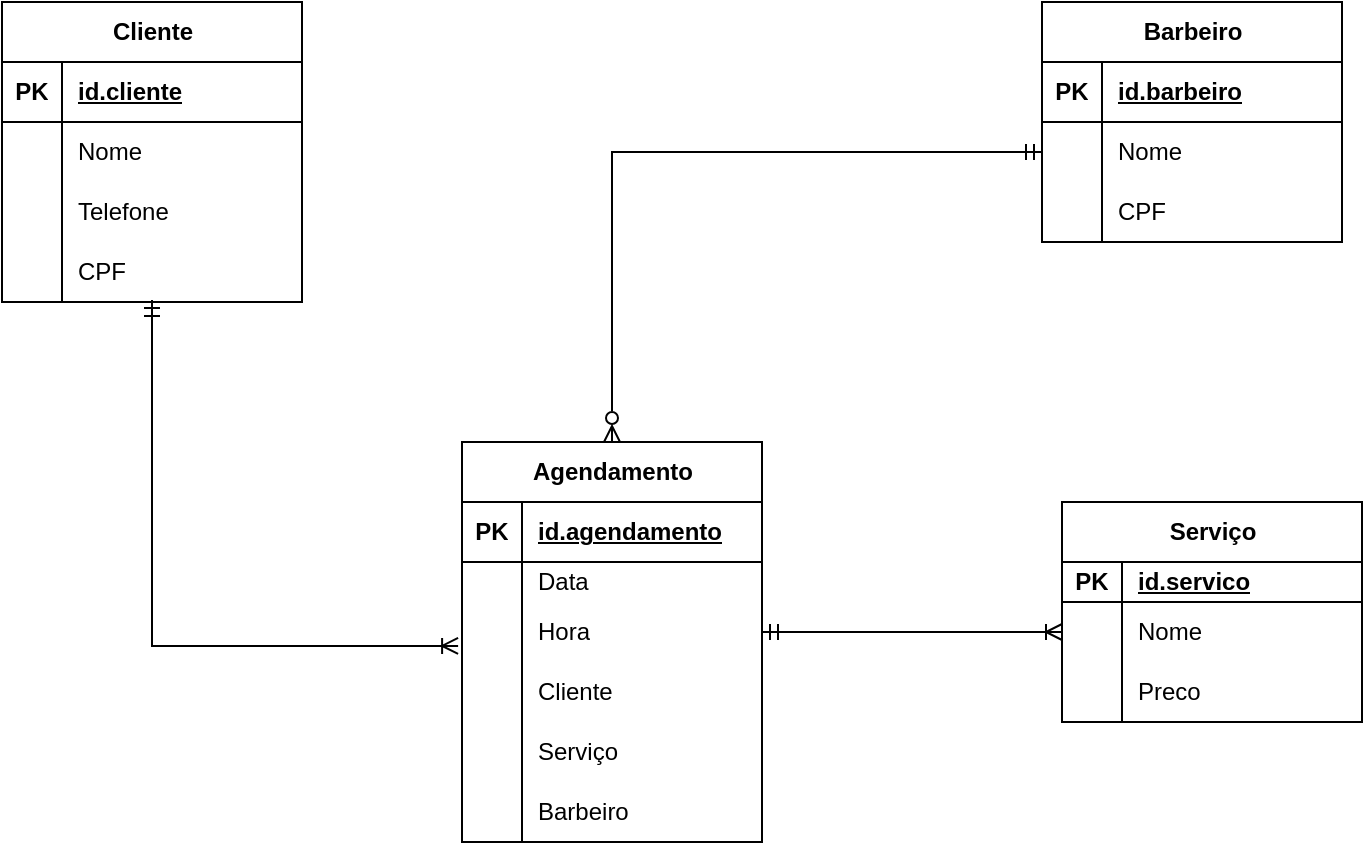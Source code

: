 <mxfile version="24.6.4" type="device">
  <diagram name="Página-1" id="MGjj47t0m8oYo05V6jPv">
    <mxGraphModel dx="880" dy="460" grid="1" gridSize="10" guides="1" tooltips="1" connect="1" arrows="1" fold="1" page="1" pageScale="1" pageWidth="827" pageHeight="1169" math="0" shadow="0">
      <root>
        <mxCell id="0" />
        <mxCell id="1" parent="0" />
        <mxCell id="Vk87ZS3GmAPDUpoL0l1B-36" value="Cliente" style="shape=table;startSize=30;container=1;collapsible=1;childLayout=tableLayout;fixedRows=1;rowLines=0;fontStyle=1;align=center;resizeLast=1;html=1;" vertex="1" parent="1">
          <mxGeometry x="80" y="80" width="150" height="150" as="geometry" />
        </mxCell>
        <mxCell id="Vk87ZS3GmAPDUpoL0l1B-37" value="" style="shape=tableRow;horizontal=0;startSize=0;swimlaneHead=0;swimlaneBody=0;fillColor=none;collapsible=0;dropTarget=0;points=[[0,0.5],[1,0.5]];portConstraint=eastwest;top=0;left=0;right=0;bottom=1;" vertex="1" parent="Vk87ZS3GmAPDUpoL0l1B-36">
          <mxGeometry y="30" width="150" height="30" as="geometry" />
        </mxCell>
        <mxCell id="Vk87ZS3GmAPDUpoL0l1B-38" value="PK" style="shape=partialRectangle;connectable=0;fillColor=none;top=0;left=0;bottom=0;right=0;fontStyle=1;overflow=hidden;whiteSpace=wrap;html=1;" vertex="1" parent="Vk87ZS3GmAPDUpoL0l1B-37">
          <mxGeometry width="30" height="30" as="geometry">
            <mxRectangle width="30" height="30" as="alternateBounds" />
          </mxGeometry>
        </mxCell>
        <mxCell id="Vk87ZS3GmAPDUpoL0l1B-39" value="id.cliente" style="shape=partialRectangle;connectable=0;fillColor=none;top=0;left=0;bottom=0;right=0;align=left;spacingLeft=6;fontStyle=5;overflow=hidden;whiteSpace=wrap;html=1;" vertex="1" parent="Vk87ZS3GmAPDUpoL0l1B-37">
          <mxGeometry x="30" width="120" height="30" as="geometry">
            <mxRectangle width="120" height="30" as="alternateBounds" />
          </mxGeometry>
        </mxCell>
        <mxCell id="Vk87ZS3GmAPDUpoL0l1B-40" value="" style="shape=tableRow;horizontal=0;startSize=0;swimlaneHead=0;swimlaneBody=0;fillColor=none;collapsible=0;dropTarget=0;points=[[0,0.5],[1,0.5]];portConstraint=eastwest;top=0;left=0;right=0;bottom=0;" vertex="1" parent="Vk87ZS3GmAPDUpoL0l1B-36">
          <mxGeometry y="60" width="150" height="30" as="geometry" />
        </mxCell>
        <mxCell id="Vk87ZS3GmAPDUpoL0l1B-41" value="" style="shape=partialRectangle;connectable=0;fillColor=none;top=0;left=0;bottom=0;right=0;editable=1;overflow=hidden;whiteSpace=wrap;html=1;" vertex="1" parent="Vk87ZS3GmAPDUpoL0l1B-40">
          <mxGeometry width="30" height="30" as="geometry">
            <mxRectangle width="30" height="30" as="alternateBounds" />
          </mxGeometry>
        </mxCell>
        <mxCell id="Vk87ZS3GmAPDUpoL0l1B-42" value="Nome" style="shape=partialRectangle;connectable=0;fillColor=none;top=0;left=0;bottom=0;right=0;align=left;spacingLeft=6;overflow=hidden;whiteSpace=wrap;html=1;" vertex="1" parent="Vk87ZS3GmAPDUpoL0l1B-40">
          <mxGeometry x="30" width="120" height="30" as="geometry">
            <mxRectangle width="120" height="30" as="alternateBounds" />
          </mxGeometry>
        </mxCell>
        <mxCell id="Vk87ZS3GmAPDUpoL0l1B-43" value="" style="shape=tableRow;horizontal=0;startSize=0;swimlaneHead=0;swimlaneBody=0;fillColor=none;collapsible=0;dropTarget=0;points=[[0,0.5],[1,0.5]];portConstraint=eastwest;top=0;left=0;right=0;bottom=0;" vertex="1" parent="Vk87ZS3GmAPDUpoL0l1B-36">
          <mxGeometry y="90" width="150" height="30" as="geometry" />
        </mxCell>
        <mxCell id="Vk87ZS3GmAPDUpoL0l1B-44" value="" style="shape=partialRectangle;connectable=0;fillColor=none;top=0;left=0;bottom=0;right=0;editable=1;overflow=hidden;whiteSpace=wrap;html=1;" vertex="1" parent="Vk87ZS3GmAPDUpoL0l1B-43">
          <mxGeometry width="30" height="30" as="geometry">
            <mxRectangle width="30" height="30" as="alternateBounds" />
          </mxGeometry>
        </mxCell>
        <mxCell id="Vk87ZS3GmAPDUpoL0l1B-45" value="Telefone" style="shape=partialRectangle;connectable=0;fillColor=none;top=0;left=0;bottom=0;right=0;align=left;spacingLeft=6;overflow=hidden;whiteSpace=wrap;html=1;" vertex="1" parent="Vk87ZS3GmAPDUpoL0l1B-43">
          <mxGeometry x="30" width="120" height="30" as="geometry">
            <mxRectangle width="120" height="30" as="alternateBounds" />
          </mxGeometry>
        </mxCell>
        <mxCell id="Vk87ZS3GmAPDUpoL0l1B-61" value="" style="shape=tableRow;horizontal=0;startSize=0;swimlaneHead=0;swimlaneBody=0;fillColor=none;collapsible=0;dropTarget=0;points=[[0,0.5],[1,0.5]];portConstraint=eastwest;top=0;left=0;right=0;bottom=0;" vertex="1" parent="Vk87ZS3GmAPDUpoL0l1B-36">
          <mxGeometry y="120" width="150" height="30" as="geometry" />
        </mxCell>
        <mxCell id="Vk87ZS3GmAPDUpoL0l1B-62" value="" style="shape=partialRectangle;connectable=0;fillColor=none;top=0;left=0;bottom=0;right=0;editable=1;overflow=hidden;whiteSpace=wrap;html=1;" vertex="1" parent="Vk87ZS3GmAPDUpoL0l1B-61">
          <mxGeometry width="30" height="30" as="geometry">
            <mxRectangle width="30" height="30" as="alternateBounds" />
          </mxGeometry>
        </mxCell>
        <mxCell id="Vk87ZS3GmAPDUpoL0l1B-63" value="CPF" style="shape=partialRectangle;connectable=0;fillColor=none;top=0;left=0;bottom=0;right=0;align=left;spacingLeft=6;overflow=hidden;whiteSpace=wrap;html=1;" vertex="1" parent="Vk87ZS3GmAPDUpoL0l1B-61">
          <mxGeometry x="30" width="120" height="30" as="geometry">
            <mxRectangle width="120" height="30" as="alternateBounds" />
          </mxGeometry>
        </mxCell>
        <mxCell id="Vk87ZS3GmAPDUpoL0l1B-51" value="Barbeiro" style="shape=table;startSize=30;container=1;collapsible=1;childLayout=tableLayout;fixedRows=1;rowLines=0;fontStyle=1;align=center;resizeLast=1;html=1;" vertex="1" parent="1">
          <mxGeometry x="600" y="80" width="150" height="120" as="geometry" />
        </mxCell>
        <mxCell id="Vk87ZS3GmAPDUpoL0l1B-52" value="" style="shape=tableRow;horizontal=0;startSize=0;swimlaneHead=0;swimlaneBody=0;fillColor=none;collapsible=0;dropTarget=0;points=[[0,0.5],[1,0.5]];portConstraint=eastwest;top=0;left=0;right=0;bottom=1;" vertex="1" parent="Vk87ZS3GmAPDUpoL0l1B-51">
          <mxGeometry y="30" width="150" height="30" as="geometry" />
        </mxCell>
        <mxCell id="Vk87ZS3GmAPDUpoL0l1B-53" value="PK" style="shape=partialRectangle;connectable=0;fillColor=none;top=0;left=0;bottom=0;right=0;fontStyle=1;overflow=hidden;whiteSpace=wrap;html=1;" vertex="1" parent="Vk87ZS3GmAPDUpoL0l1B-52">
          <mxGeometry width="30" height="30" as="geometry">
            <mxRectangle width="30" height="30" as="alternateBounds" />
          </mxGeometry>
        </mxCell>
        <mxCell id="Vk87ZS3GmAPDUpoL0l1B-54" value="id.barbeiro" style="shape=partialRectangle;connectable=0;fillColor=none;top=0;left=0;bottom=0;right=0;align=left;spacingLeft=6;fontStyle=5;overflow=hidden;whiteSpace=wrap;html=1;" vertex="1" parent="Vk87ZS3GmAPDUpoL0l1B-52">
          <mxGeometry x="30" width="120" height="30" as="geometry">
            <mxRectangle width="120" height="30" as="alternateBounds" />
          </mxGeometry>
        </mxCell>
        <mxCell id="Vk87ZS3GmAPDUpoL0l1B-55" value="" style="shape=tableRow;horizontal=0;startSize=0;swimlaneHead=0;swimlaneBody=0;fillColor=none;collapsible=0;dropTarget=0;points=[[0,0.5],[1,0.5]];portConstraint=eastwest;top=0;left=0;right=0;bottom=0;" vertex="1" parent="Vk87ZS3GmAPDUpoL0l1B-51">
          <mxGeometry y="60" width="150" height="30" as="geometry" />
        </mxCell>
        <mxCell id="Vk87ZS3GmAPDUpoL0l1B-56" value="" style="shape=partialRectangle;connectable=0;fillColor=none;top=0;left=0;bottom=0;right=0;editable=1;overflow=hidden;whiteSpace=wrap;html=1;" vertex="1" parent="Vk87ZS3GmAPDUpoL0l1B-55">
          <mxGeometry width="30" height="30" as="geometry">
            <mxRectangle width="30" height="30" as="alternateBounds" />
          </mxGeometry>
        </mxCell>
        <mxCell id="Vk87ZS3GmAPDUpoL0l1B-57" value="Nome" style="shape=partialRectangle;connectable=0;fillColor=none;top=0;left=0;bottom=0;right=0;align=left;spacingLeft=6;overflow=hidden;whiteSpace=wrap;html=1;" vertex="1" parent="Vk87ZS3GmAPDUpoL0l1B-55">
          <mxGeometry x="30" width="120" height="30" as="geometry">
            <mxRectangle width="120" height="30" as="alternateBounds" />
          </mxGeometry>
        </mxCell>
        <mxCell id="Vk87ZS3GmAPDUpoL0l1B-58" value="" style="shape=tableRow;horizontal=0;startSize=0;swimlaneHead=0;swimlaneBody=0;fillColor=none;collapsible=0;dropTarget=0;points=[[0,0.5],[1,0.5]];portConstraint=eastwest;top=0;left=0;right=0;bottom=0;" vertex="1" parent="Vk87ZS3GmAPDUpoL0l1B-51">
          <mxGeometry y="90" width="150" height="30" as="geometry" />
        </mxCell>
        <mxCell id="Vk87ZS3GmAPDUpoL0l1B-59" value="" style="shape=partialRectangle;connectable=0;fillColor=none;top=0;left=0;bottom=0;right=0;editable=1;overflow=hidden;whiteSpace=wrap;html=1;" vertex="1" parent="Vk87ZS3GmAPDUpoL0l1B-58">
          <mxGeometry width="30" height="30" as="geometry">
            <mxRectangle width="30" height="30" as="alternateBounds" />
          </mxGeometry>
        </mxCell>
        <mxCell id="Vk87ZS3GmAPDUpoL0l1B-60" value="CPF" style="shape=partialRectangle;connectable=0;fillColor=none;top=0;left=0;bottom=0;right=0;align=left;spacingLeft=6;overflow=hidden;whiteSpace=wrap;html=1;" vertex="1" parent="Vk87ZS3GmAPDUpoL0l1B-58">
          <mxGeometry x="30" width="120" height="30" as="geometry">
            <mxRectangle width="120" height="30" as="alternateBounds" />
          </mxGeometry>
        </mxCell>
        <mxCell id="Vk87ZS3GmAPDUpoL0l1B-64" value="Serviço" style="shape=table;startSize=30;container=1;collapsible=1;childLayout=tableLayout;fixedRows=1;rowLines=0;fontStyle=1;align=center;resizeLast=1;html=1;" vertex="1" parent="1">
          <mxGeometry x="610" y="330" width="150" height="110" as="geometry" />
        </mxCell>
        <mxCell id="Vk87ZS3GmAPDUpoL0l1B-65" value="" style="shape=tableRow;horizontal=0;startSize=0;swimlaneHead=0;swimlaneBody=0;fillColor=none;collapsible=0;dropTarget=0;points=[[0,0.5],[1,0.5]];portConstraint=eastwest;top=0;left=0;right=0;bottom=1;" vertex="1" parent="Vk87ZS3GmAPDUpoL0l1B-64">
          <mxGeometry y="30" width="150" height="20" as="geometry" />
        </mxCell>
        <mxCell id="Vk87ZS3GmAPDUpoL0l1B-66" value="PK" style="shape=partialRectangle;connectable=0;fillColor=none;top=0;left=0;bottom=0;right=0;fontStyle=1;overflow=hidden;whiteSpace=wrap;html=1;" vertex="1" parent="Vk87ZS3GmAPDUpoL0l1B-65">
          <mxGeometry width="30" height="20" as="geometry">
            <mxRectangle width="30" height="20" as="alternateBounds" />
          </mxGeometry>
        </mxCell>
        <mxCell id="Vk87ZS3GmAPDUpoL0l1B-67" value="id.servico" style="shape=partialRectangle;connectable=0;fillColor=none;top=0;left=0;bottom=0;right=0;align=left;spacingLeft=6;fontStyle=5;overflow=hidden;whiteSpace=wrap;html=1;" vertex="1" parent="Vk87ZS3GmAPDUpoL0l1B-65">
          <mxGeometry x="30" width="120" height="20" as="geometry">
            <mxRectangle width="120" height="20" as="alternateBounds" />
          </mxGeometry>
        </mxCell>
        <mxCell id="Vk87ZS3GmAPDUpoL0l1B-68" value="" style="shape=tableRow;horizontal=0;startSize=0;swimlaneHead=0;swimlaneBody=0;fillColor=none;collapsible=0;dropTarget=0;points=[[0,0.5],[1,0.5]];portConstraint=eastwest;top=0;left=0;right=0;bottom=0;" vertex="1" parent="Vk87ZS3GmAPDUpoL0l1B-64">
          <mxGeometry y="50" width="150" height="30" as="geometry" />
        </mxCell>
        <mxCell id="Vk87ZS3GmAPDUpoL0l1B-69" value="" style="shape=partialRectangle;connectable=0;fillColor=none;top=0;left=0;bottom=0;right=0;editable=1;overflow=hidden;whiteSpace=wrap;html=1;" vertex="1" parent="Vk87ZS3GmAPDUpoL0l1B-68">
          <mxGeometry width="30" height="30" as="geometry">
            <mxRectangle width="30" height="30" as="alternateBounds" />
          </mxGeometry>
        </mxCell>
        <mxCell id="Vk87ZS3GmAPDUpoL0l1B-70" value="Nome" style="shape=partialRectangle;connectable=0;fillColor=none;top=0;left=0;bottom=0;right=0;align=left;spacingLeft=6;overflow=hidden;whiteSpace=wrap;html=1;" vertex="1" parent="Vk87ZS3GmAPDUpoL0l1B-68">
          <mxGeometry x="30" width="120" height="30" as="geometry">
            <mxRectangle width="120" height="30" as="alternateBounds" />
          </mxGeometry>
        </mxCell>
        <mxCell id="Vk87ZS3GmAPDUpoL0l1B-71" value="" style="shape=tableRow;horizontal=0;startSize=0;swimlaneHead=0;swimlaneBody=0;fillColor=none;collapsible=0;dropTarget=0;points=[[0,0.5],[1,0.5]];portConstraint=eastwest;top=0;left=0;right=0;bottom=0;" vertex="1" parent="Vk87ZS3GmAPDUpoL0l1B-64">
          <mxGeometry y="80" width="150" height="30" as="geometry" />
        </mxCell>
        <mxCell id="Vk87ZS3GmAPDUpoL0l1B-72" value="" style="shape=partialRectangle;connectable=0;fillColor=none;top=0;left=0;bottom=0;right=0;editable=1;overflow=hidden;whiteSpace=wrap;html=1;" vertex="1" parent="Vk87ZS3GmAPDUpoL0l1B-71">
          <mxGeometry width="30" height="30" as="geometry">
            <mxRectangle width="30" height="30" as="alternateBounds" />
          </mxGeometry>
        </mxCell>
        <mxCell id="Vk87ZS3GmAPDUpoL0l1B-73" value="Preco" style="shape=partialRectangle;connectable=0;fillColor=none;top=0;left=0;bottom=0;right=0;align=left;spacingLeft=6;overflow=hidden;whiteSpace=wrap;html=1;" vertex="1" parent="Vk87ZS3GmAPDUpoL0l1B-71">
          <mxGeometry x="30" width="120" height="30" as="geometry">
            <mxRectangle width="120" height="30" as="alternateBounds" />
          </mxGeometry>
        </mxCell>
        <mxCell id="Vk87ZS3GmAPDUpoL0l1B-74" value="Agendamento" style="shape=table;startSize=30;container=1;collapsible=1;childLayout=tableLayout;fixedRows=1;rowLines=0;fontStyle=1;align=center;resizeLast=1;html=1;" vertex="1" parent="1">
          <mxGeometry x="310" y="300" width="150" height="200" as="geometry" />
        </mxCell>
        <mxCell id="Vk87ZS3GmAPDUpoL0l1B-75" value="" style="shape=tableRow;horizontal=0;startSize=0;swimlaneHead=0;swimlaneBody=0;fillColor=none;collapsible=0;dropTarget=0;points=[[0,0.5],[1,0.5]];portConstraint=eastwest;top=0;left=0;right=0;bottom=1;" vertex="1" parent="Vk87ZS3GmAPDUpoL0l1B-74">
          <mxGeometry y="30" width="150" height="30" as="geometry" />
        </mxCell>
        <mxCell id="Vk87ZS3GmAPDUpoL0l1B-76" value="PK" style="shape=partialRectangle;connectable=0;fillColor=none;top=0;left=0;bottom=0;right=0;fontStyle=1;overflow=hidden;whiteSpace=wrap;html=1;" vertex="1" parent="Vk87ZS3GmAPDUpoL0l1B-75">
          <mxGeometry width="30" height="30" as="geometry">
            <mxRectangle width="30" height="30" as="alternateBounds" />
          </mxGeometry>
        </mxCell>
        <mxCell id="Vk87ZS3GmAPDUpoL0l1B-77" value="id.agendamento" style="shape=partialRectangle;connectable=0;fillColor=none;top=0;left=0;bottom=0;right=0;align=left;spacingLeft=6;fontStyle=5;overflow=hidden;whiteSpace=wrap;html=1;" vertex="1" parent="Vk87ZS3GmAPDUpoL0l1B-75">
          <mxGeometry x="30" width="120" height="30" as="geometry">
            <mxRectangle width="120" height="30" as="alternateBounds" />
          </mxGeometry>
        </mxCell>
        <mxCell id="Vk87ZS3GmAPDUpoL0l1B-78" value="" style="shape=tableRow;horizontal=0;startSize=0;swimlaneHead=0;swimlaneBody=0;fillColor=none;collapsible=0;dropTarget=0;points=[[0,0.5],[1,0.5]];portConstraint=eastwest;top=0;left=0;right=0;bottom=0;" vertex="1" parent="Vk87ZS3GmAPDUpoL0l1B-74">
          <mxGeometry y="60" width="150" height="20" as="geometry" />
        </mxCell>
        <mxCell id="Vk87ZS3GmAPDUpoL0l1B-79" value="" style="shape=partialRectangle;connectable=0;fillColor=none;top=0;left=0;bottom=0;right=0;editable=1;overflow=hidden;whiteSpace=wrap;html=1;" vertex="1" parent="Vk87ZS3GmAPDUpoL0l1B-78">
          <mxGeometry width="30" height="20" as="geometry">
            <mxRectangle width="30" height="20" as="alternateBounds" />
          </mxGeometry>
        </mxCell>
        <mxCell id="Vk87ZS3GmAPDUpoL0l1B-80" value="Data&lt;span style=&quot;white-space: pre;&quot;&gt;&#x9;&lt;/span&gt;&lt;span style=&quot;white-space: pre;&quot;&gt;&#x9;&lt;/span&gt;&lt;span style=&quot;white-space: pre;&quot;&gt;&#x9;&lt;/span&gt;" style="shape=partialRectangle;connectable=0;fillColor=none;top=0;left=0;bottom=0;right=0;align=left;spacingLeft=6;overflow=hidden;whiteSpace=wrap;html=1;" vertex="1" parent="Vk87ZS3GmAPDUpoL0l1B-78">
          <mxGeometry x="30" width="120" height="20" as="geometry">
            <mxRectangle width="120" height="20" as="alternateBounds" />
          </mxGeometry>
        </mxCell>
        <mxCell id="Vk87ZS3GmAPDUpoL0l1B-81" value="" style="shape=tableRow;horizontal=0;startSize=0;swimlaneHead=0;swimlaneBody=0;fillColor=none;collapsible=0;dropTarget=0;points=[[0,0.5],[1,0.5]];portConstraint=eastwest;top=0;left=0;right=0;bottom=0;" vertex="1" parent="Vk87ZS3GmAPDUpoL0l1B-74">
          <mxGeometry y="80" width="150" height="30" as="geometry" />
        </mxCell>
        <mxCell id="Vk87ZS3GmAPDUpoL0l1B-82" value="" style="shape=partialRectangle;connectable=0;fillColor=none;top=0;left=0;bottom=0;right=0;editable=1;overflow=hidden;whiteSpace=wrap;html=1;" vertex="1" parent="Vk87ZS3GmAPDUpoL0l1B-81">
          <mxGeometry width="30" height="30" as="geometry">
            <mxRectangle width="30" height="30" as="alternateBounds" />
          </mxGeometry>
        </mxCell>
        <mxCell id="Vk87ZS3GmAPDUpoL0l1B-83" value="Hora" style="shape=partialRectangle;connectable=0;fillColor=none;top=0;left=0;bottom=0;right=0;align=left;spacingLeft=6;overflow=hidden;whiteSpace=wrap;html=1;" vertex="1" parent="Vk87ZS3GmAPDUpoL0l1B-81">
          <mxGeometry x="30" width="120" height="30" as="geometry">
            <mxRectangle width="120" height="30" as="alternateBounds" />
          </mxGeometry>
        </mxCell>
        <mxCell id="Vk87ZS3GmAPDUpoL0l1B-84" value="" style="shape=tableRow;horizontal=0;startSize=0;swimlaneHead=0;swimlaneBody=0;fillColor=none;collapsible=0;dropTarget=0;points=[[0,0.5],[1,0.5]];portConstraint=eastwest;top=0;left=0;right=0;bottom=0;" vertex="1" parent="Vk87ZS3GmAPDUpoL0l1B-74">
          <mxGeometry y="110" width="150" height="30" as="geometry" />
        </mxCell>
        <mxCell id="Vk87ZS3GmAPDUpoL0l1B-85" value="" style="shape=partialRectangle;connectable=0;fillColor=none;top=0;left=0;bottom=0;right=0;editable=1;overflow=hidden;whiteSpace=wrap;html=1;" vertex="1" parent="Vk87ZS3GmAPDUpoL0l1B-84">
          <mxGeometry width="30" height="30" as="geometry">
            <mxRectangle width="30" height="30" as="alternateBounds" />
          </mxGeometry>
        </mxCell>
        <mxCell id="Vk87ZS3GmAPDUpoL0l1B-86" value="Cliente" style="shape=partialRectangle;connectable=0;fillColor=none;top=0;left=0;bottom=0;right=0;align=left;spacingLeft=6;overflow=hidden;whiteSpace=wrap;html=1;" vertex="1" parent="Vk87ZS3GmAPDUpoL0l1B-84">
          <mxGeometry x="30" width="120" height="30" as="geometry">
            <mxRectangle width="120" height="30" as="alternateBounds" />
          </mxGeometry>
        </mxCell>
        <mxCell id="Vk87ZS3GmAPDUpoL0l1B-87" value="" style="shape=tableRow;horizontal=0;startSize=0;swimlaneHead=0;swimlaneBody=0;fillColor=none;collapsible=0;dropTarget=0;points=[[0,0.5],[1,0.5]];portConstraint=eastwest;top=0;left=0;right=0;bottom=0;" vertex="1" parent="Vk87ZS3GmAPDUpoL0l1B-74">
          <mxGeometry y="140" width="150" height="30" as="geometry" />
        </mxCell>
        <mxCell id="Vk87ZS3GmAPDUpoL0l1B-88" value="" style="shape=partialRectangle;connectable=0;fillColor=none;top=0;left=0;bottom=0;right=0;editable=1;overflow=hidden;whiteSpace=wrap;html=1;" vertex="1" parent="Vk87ZS3GmAPDUpoL0l1B-87">
          <mxGeometry width="30" height="30" as="geometry">
            <mxRectangle width="30" height="30" as="alternateBounds" />
          </mxGeometry>
        </mxCell>
        <mxCell id="Vk87ZS3GmAPDUpoL0l1B-89" value="Serviço" style="shape=partialRectangle;connectable=0;fillColor=none;top=0;left=0;bottom=0;right=0;align=left;spacingLeft=6;overflow=hidden;whiteSpace=wrap;html=1;" vertex="1" parent="Vk87ZS3GmAPDUpoL0l1B-87">
          <mxGeometry x="30" width="120" height="30" as="geometry">
            <mxRectangle width="120" height="30" as="alternateBounds" />
          </mxGeometry>
        </mxCell>
        <mxCell id="Vk87ZS3GmAPDUpoL0l1B-90" value="" style="shape=tableRow;horizontal=0;startSize=0;swimlaneHead=0;swimlaneBody=0;fillColor=none;collapsible=0;dropTarget=0;points=[[0,0.5],[1,0.5]];portConstraint=eastwest;top=0;left=0;right=0;bottom=0;" vertex="1" parent="Vk87ZS3GmAPDUpoL0l1B-74">
          <mxGeometry y="170" width="150" height="30" as="geometry" />
        </mxCell>
        <mxCell id="Vk87ZS3GmAPDUpoL0l1B-91" value="" style="shape=partialRectangle;connectable=0;fillColor=none;top=0;left=0;bottom=0;right=0;editable=1;overflow=hidden;whiteSpace=wrap;html=1;" vertex="1" parent="Vk87ZS3GmAPDUpoL0l1B-90">
          <mxGeometry width="30" height="30" as="geometry">
            <mxRectangle width="30" height="30" as="alternateBounds" />
          </mxGeometry>
        </mxCell>
        <mxCell id="Vk87ZS3GmAPDUpoL0l1B-92" value="Barbeiro" style="shape=partialRectangle;connectable=0;fillColor=none;top=0;left=0;bottom=0;right=0;align=left;spacingLeft=6;overflow=hidden;whiteSpace=wrap;html=1;" vertex="1" parent="Vk87ZS3GmAPDUpoL0l1B-90">
          <mxGeometry x="30" width="120" height="30" as="geometry">
            <mxRectangle width="120" height="30" as="alternateBounds" />
          </mxGeometry>
        </mxCell>
        <mxCell id="Vk87ZS3GmAPDUpoL0l1B-95" style="edgeStyle=orthogonalEdgeStyle;rounded=0;orthogonalLoop=1;jettySize=auto;html=1;exitX=-0.013;exitY=0.733;exitDx=0;exitDy=0;entryX=0.5;entryY=0.967;entryDx=0;entryDy=0;entryPerimeter=0;endArrow=ERmandOne;endFill=0;strokeColor=default;startArrow=ERoneToMany;startFill=0;exitPerimeter=0;" edge="1" parent="1" source="Vk87ZS3GmAPDUpoL0l1B-81" target="Vk87ZS3GmAPDUpoL0l1B-61">
          <mxGeometry relative="1" as="geometry" />
        </mxCell>
        <mxCell id="Vk87ZS3GmAPDUpoL0l1B-96" style="edgeStyle=orthogonalEdgeStyle;rounded=0;orthogonalLoop=1;jettySize=auto;html=1;exitX=1;exitY=0.5;exitDx=0;exitDy=0;entryX=0;entryY=0.5;entryDx=0;entryDy=0;endArrow=ERoneToMany;endFill=0;startArrow=ERmandOne;startFill=0;" edge="1" parent="1" source="Vk87ZS3GmAPDUpoL0l1B-81" target="Vk87ZS3GmAPDUpoL0l1B-68">
          <mxGeometry relative="1" as="geometry" />
        </mxCell>
        <mxCell id="Vk87ZS3GmAPDUpoL0l1B-97" style="edgeStyle=orthogonalEdgeStyle;rounded=0;orthogonalLoop=1;jettySize=auto;html=1;exitX=0;exitY=0.5;exitDx=0;exitDy=0;entryX=0.5;entryY=0;entryDx=0;entryDy=0;endArrow=ERzeroToMany;endFill=0;startArrow=ERmandOne;startFill=0;" edge="1" parent="1" source="Vk87ZS3GmAPDUpoL0l1B-55" target="Vk87ZS3GmAPDUpoL0l1B-74">
          <mxGeometry relative="1" as="geometry" />
        </mxCell>
      </root>
    </mxGraphModel>
  </diagram>
</mxfile>
